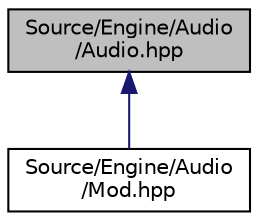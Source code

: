 digraph "Source/Engine/Audio/Audio.hpp"
{
  edge [fontname="Helvetica",fontsize="10",labelfontname="Helvetica",labelfontsize="10"];
  node [fontname="Helvetica",fontsize="10",shape=record];
  Node3 [label="Source/Engine/Audio\l/Audio.hpp",height=0.2,width=0.4,color="black", fillcolor="grey75", style="filled", fontcolor="black"];
  Node3 -> Node4 [dir="back",color="midnightblue",fontsize="10",style="solid",fontname="Helvetica"];
  Node4 [label="Source/Engine/Audio\l/Mod.hpp",height=0.2,width=0.4,color="black", fillcolor="white", style="filled",URL="$Audio_2Mod_8hpp.html"];
}
